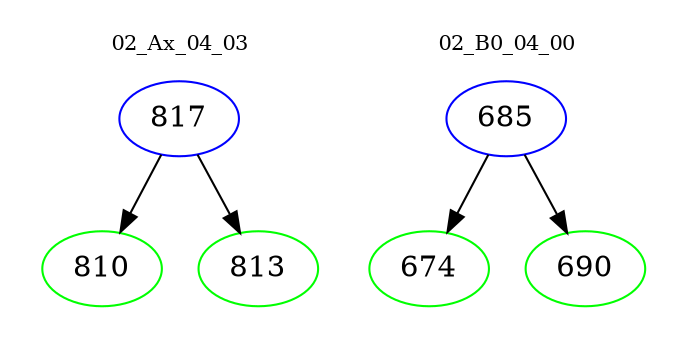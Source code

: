 digraph{
subgraph cluster_0 {
color = white
label = "02_Ax_04_03";
fontsize=10;
T0_817 [label="817", color="blue"]
T0_817 -> T0_810 [color="black"]
T0_810 [label="810", color="green"]
T0_817 -> T0_813 [color="black"]
T0_813 [label="813", color="green"]
}
subgraph cluster_1 {
color = white
label = "02_B0_04_00";
fontsize=10;
T1_685 [label="685", color="blue"]
T1_685 -> T1_674 [color="black"]
T1_674 [label="674", color="green"]
T1_685 -> T1_690 [color="black"]
T1_690 [label="690", color="green"]
}
}
